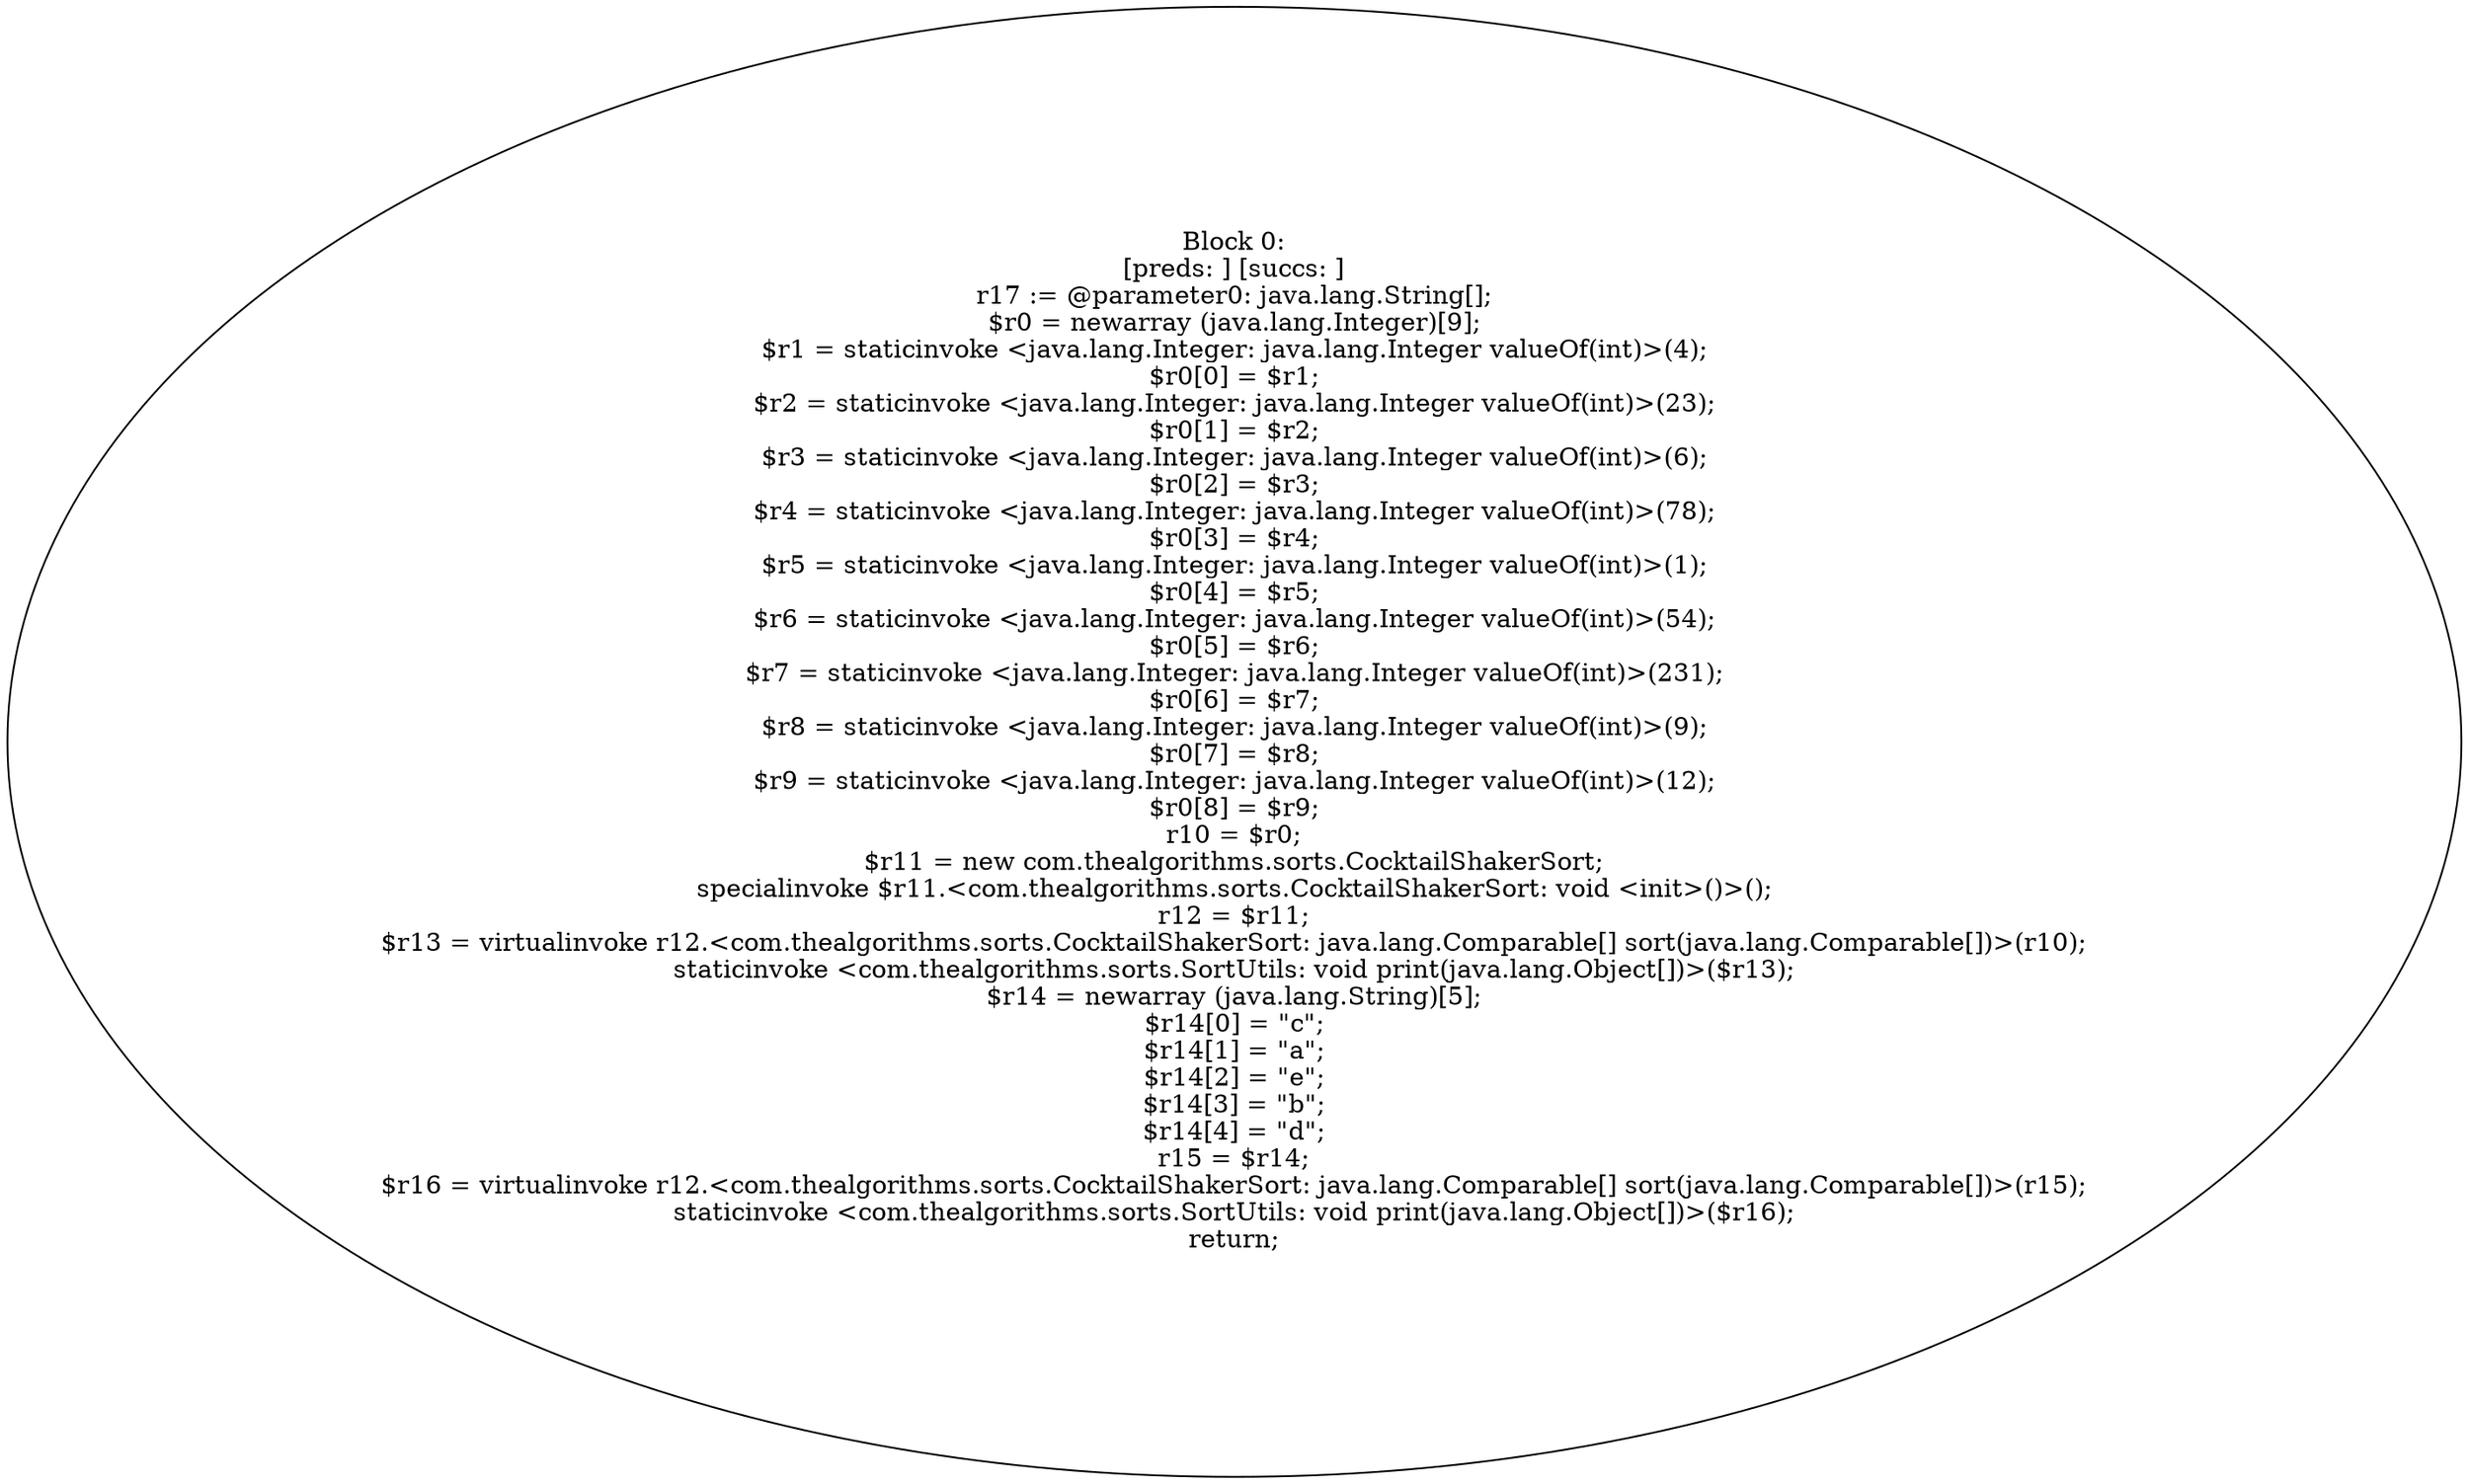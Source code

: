 digraph "unitGraph" {
    "Block 0:
[preds: ] [succs: ]
r17 := @parameter0: java.lang.String[];
$r0 = newarray (java.lang.Integer)[9];
$r1 = staticinvoke <java.lang.Integer: java.lang.Integer valueOf(int)>(4);
$r0[0] = $r1;
$r2 = staticinvoke <java.lang.Integer: java.lang.Integer valueOf(int)>(23);
$r0[1] = $r2;
$r3 = staticinvoke <java.lang.Integer: java.lang.Integer valueOf(int)>(6);
$r0[2] = $r3;
$r4 = staticinvoke <java.lang.Integer: java.lang.Integer valueOf(int)>(78);
$r0[3] = $r4;
$r5 = staticinvoke <java.lang.Integer: java.lang.Integer valueOf(int)>(1);
$r0[4] = $r5;
$r6 = staticinvoke <java.lang.Integer: java.lang.Integer valueOf(int)>(54);
$r0[5] = $r6;
$r7 = staticinvoke <java.lang.Integer: java.lang.Integer valueOf(int)>(231);
$r0[6] = $r7;
$r8 = staticinvoke <java.lang.Integer: java.lang.Integer valueOf(int)>(9);
$r0[7] = $r8;
$r9 = staticinvoke <java.lang.Integer: java.lang.Integer valueOf(int)>(12);
$r0[8] = $r9;
r10 = $r0;
$r11 = new com.thealgorithms.sorts.CocktailShakerSort;
specialinvoke $r11.<com.thealgorithms.sorts.CocktailShakerSort: void <init>()>();
r12 = $r11;
$r13 = virtualinvoke r12.<com.thealgorithms.sorts.CocktailShakerSort: java.lang.Comparable[] sort(java.lang.Comparable[])>(r10);
staticinvoke <com.thealgorithms.sorts.SortUtils: void print(java.lang.Object[])>($r13);
$r14 = newarray (java.lang.String)[5];
$r14[0] = \"c\";
$r14[1] = \"a\";
$r14[2] = \"e\";
$r14[3] = \"b\";
$r14[4] = \"d\";
r15 = $r14;
$r16 = virtualinvoke r12.<com.thealgorithms.sorts.CocktailShakerSort: java.lang.Comparable[] sort(java.lang.Comparable[])>(r15);
staticinvoke <com.thealgorithms.sorts.SortUtils: void print(java.lang.Object[])>($r16);
return;
"
}
